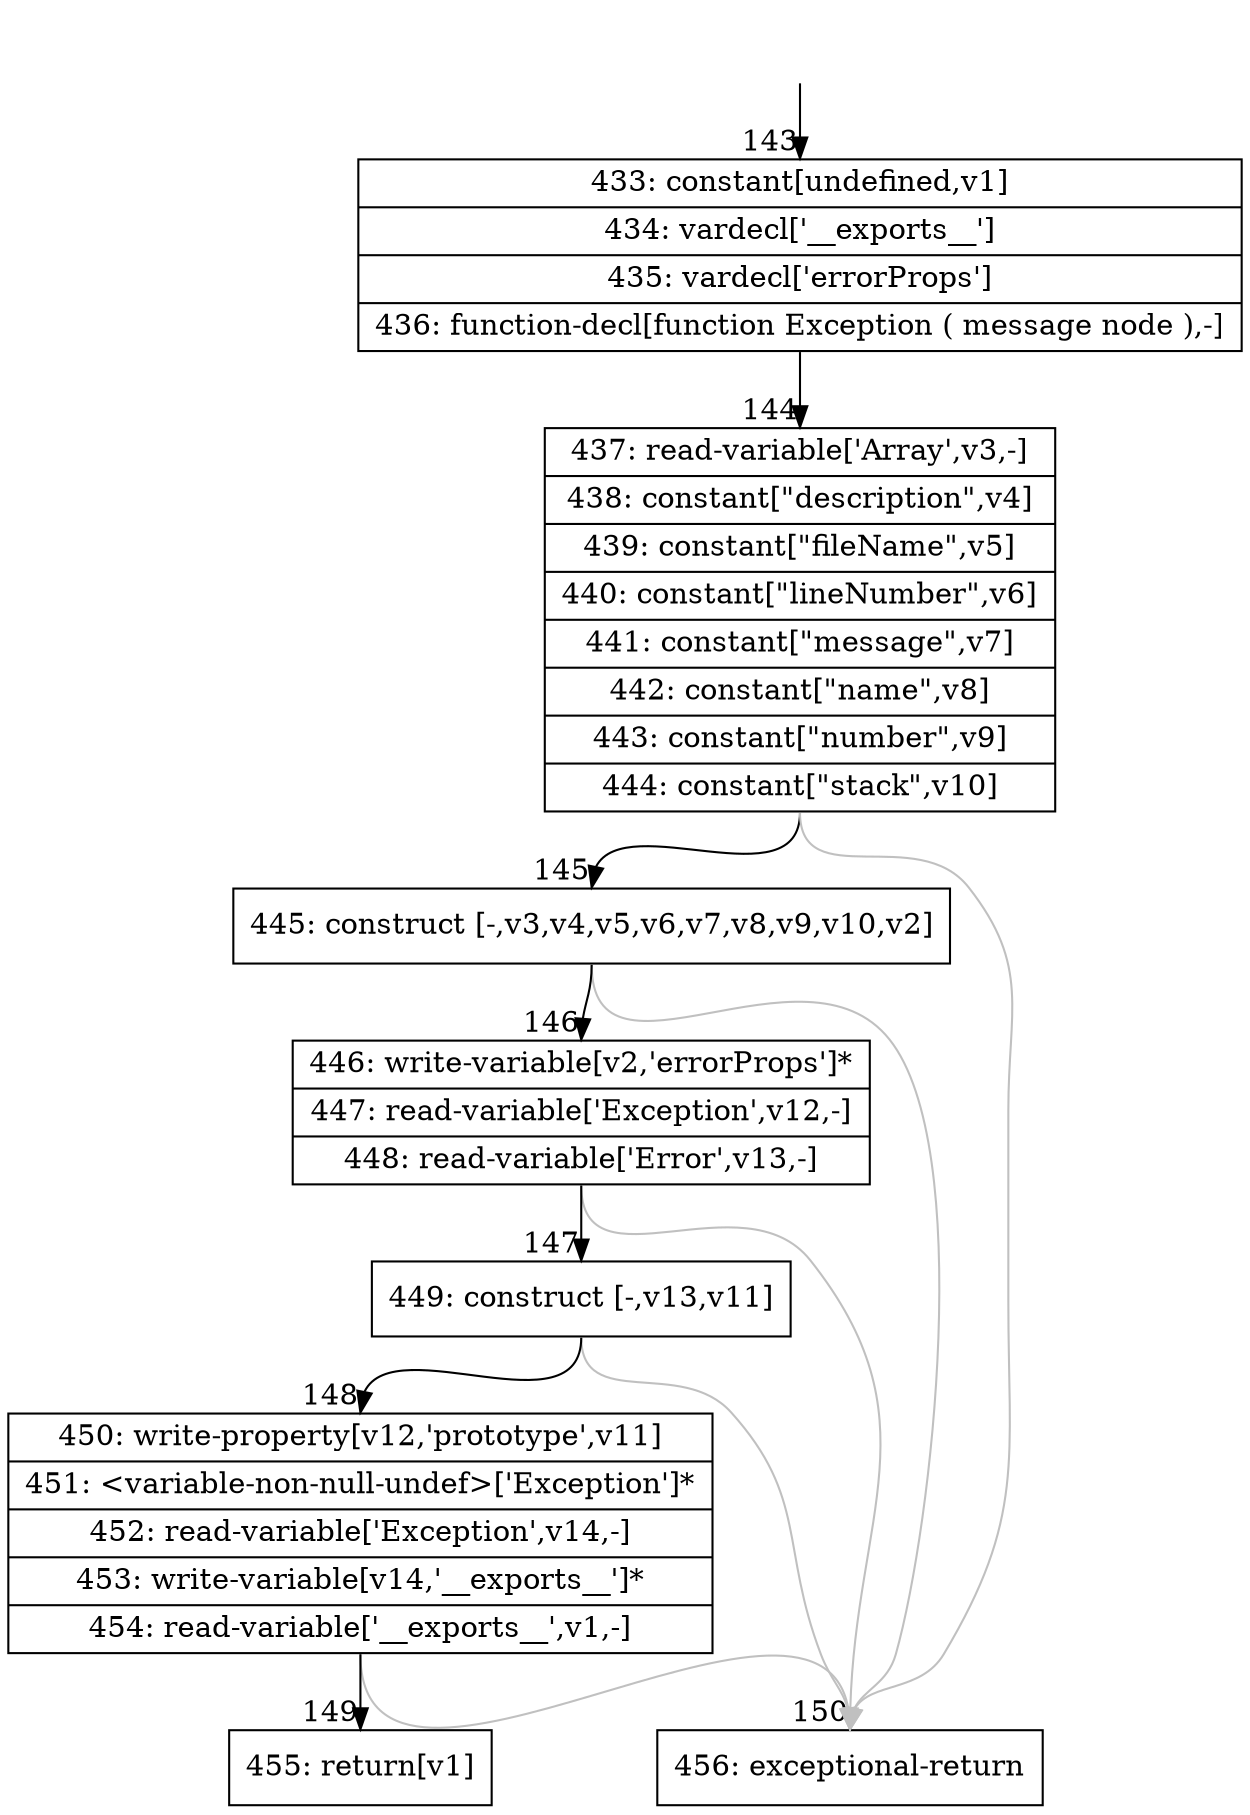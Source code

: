 digraph {
rankdir="TD"
BB_entry14[shape=none,label=""];
BB_entry14 -> BB143 [tailport=s, headport=n, headlabel="    143"]
BB143 [shape=record label="{433: constant[undefined,v1]|434: vardecl['__exports__']|435: vardecl['errorProps']|436: function-decl[function Exception ( message node ),-]}" ] 
BB143 -> BB144 [tailport=s, headport=n, headlabel="      144"]
BB144 [shape=record label="{437: read-variable['Array',v3,-]|438: constant[\"description\",v4]|439: constant[\"fileName\",v5]|440: constant[\"lineNumber\",v6]|441: constant[\"message\",v7]|442: constant[\"name\",v8]|443: constant[\"number\",v9]|444: constant[\"stack\",v10]}" ] 
BB144 -> BB145 [tailport=s, headport=n, headlabel="      145"]
BB144 -> BB150 [tailport=s, headport=n, color=gray, headlabel="      150"]
BB145 [shape=record label="{445: construct [-,v3,v4,v5,v6,v7,v8,v9,v10,v2]}" ] 
BB145 -> BB146 [tailport=s, headport=n, headlabel="      146"]
BB145 -> BB150 [tailport=s, headport=n, color=gray]
BB146 [shape=record label="{446: write-variable[v2,'errorProps']*|447: read-variable['Exception',v12,-]|448: read-variable['Error',v13,-]}" ] 
BB146 -> BB147 [tailport=s, headport=n, headlabel="      147"]
BB146 -> BB150 [tailport=s, headport=n, color=gray]
BB147 [shape=record label="{449: construct [-,v13,v11]}" ] 
BB147 -> BB148 [tailport=s, headport=n, headlabel="      148"]
BB147 -> BB150 [tailport=s, headport=n, color=gray]
BB148 [shape=record label="{450: write-property[v12,'prototype',v11]|451: \<variable-non-null-undef\>['Exception']*|452: read-variable['Exception',v14,-]|453: write-variable[v14,'__exports__']*|454: read-variable['__exports__',v1,-]}" ] 
BB148 -> BB149 [tailport=s, headport=n, headlabel="      149"]
BB148 -> BB150 [tailport=s, headport=n, color=gray]
BB149 [shape=record label="{455: return[v1]}" ] 
BB150 [shape=record label="{456: exceptional-return}" ] 
//#$~ 178
}
